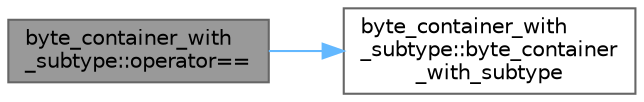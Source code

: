 digraph "byte_container_with_subtype::operator=="
{
 // INTERACTIVE_SVG=YES
 // LATEX_PDF_SIZE
  bgcolor="transparent";
  edge [fontname=Helvetica,fontsize=10,labelfontname=Helvetica,labelfontsize=10];
  node [fontname=Helvetica,fontsize=10,shape=box,height=0.2,width=0.4];
  rankdir="LR";
  Node1 [id="Node000001",label="byte_container_with\l_subtype::operator==",height=0.2,width=0.4,color="gray40", fillcolor="grey60", style="filled", fontcolor="black",tooltip=" "];
  Node1 -> Node2 [id="edge1_Node000001_Node000002",color="steelblue1",style="solid",tooltip=" "];
  Node2 [id="Node000002",label="byte_container_with\l_subtype::byte_container\l_with_subtype",height=0.2,width=0.4,color="grey40", fillcolor="white", style="filled",URL="$classbyte__container__with__subtype.html#a17bc4a2dabb6c7a5ec2cba3f3aaf0431",tooltip=" "];
}
